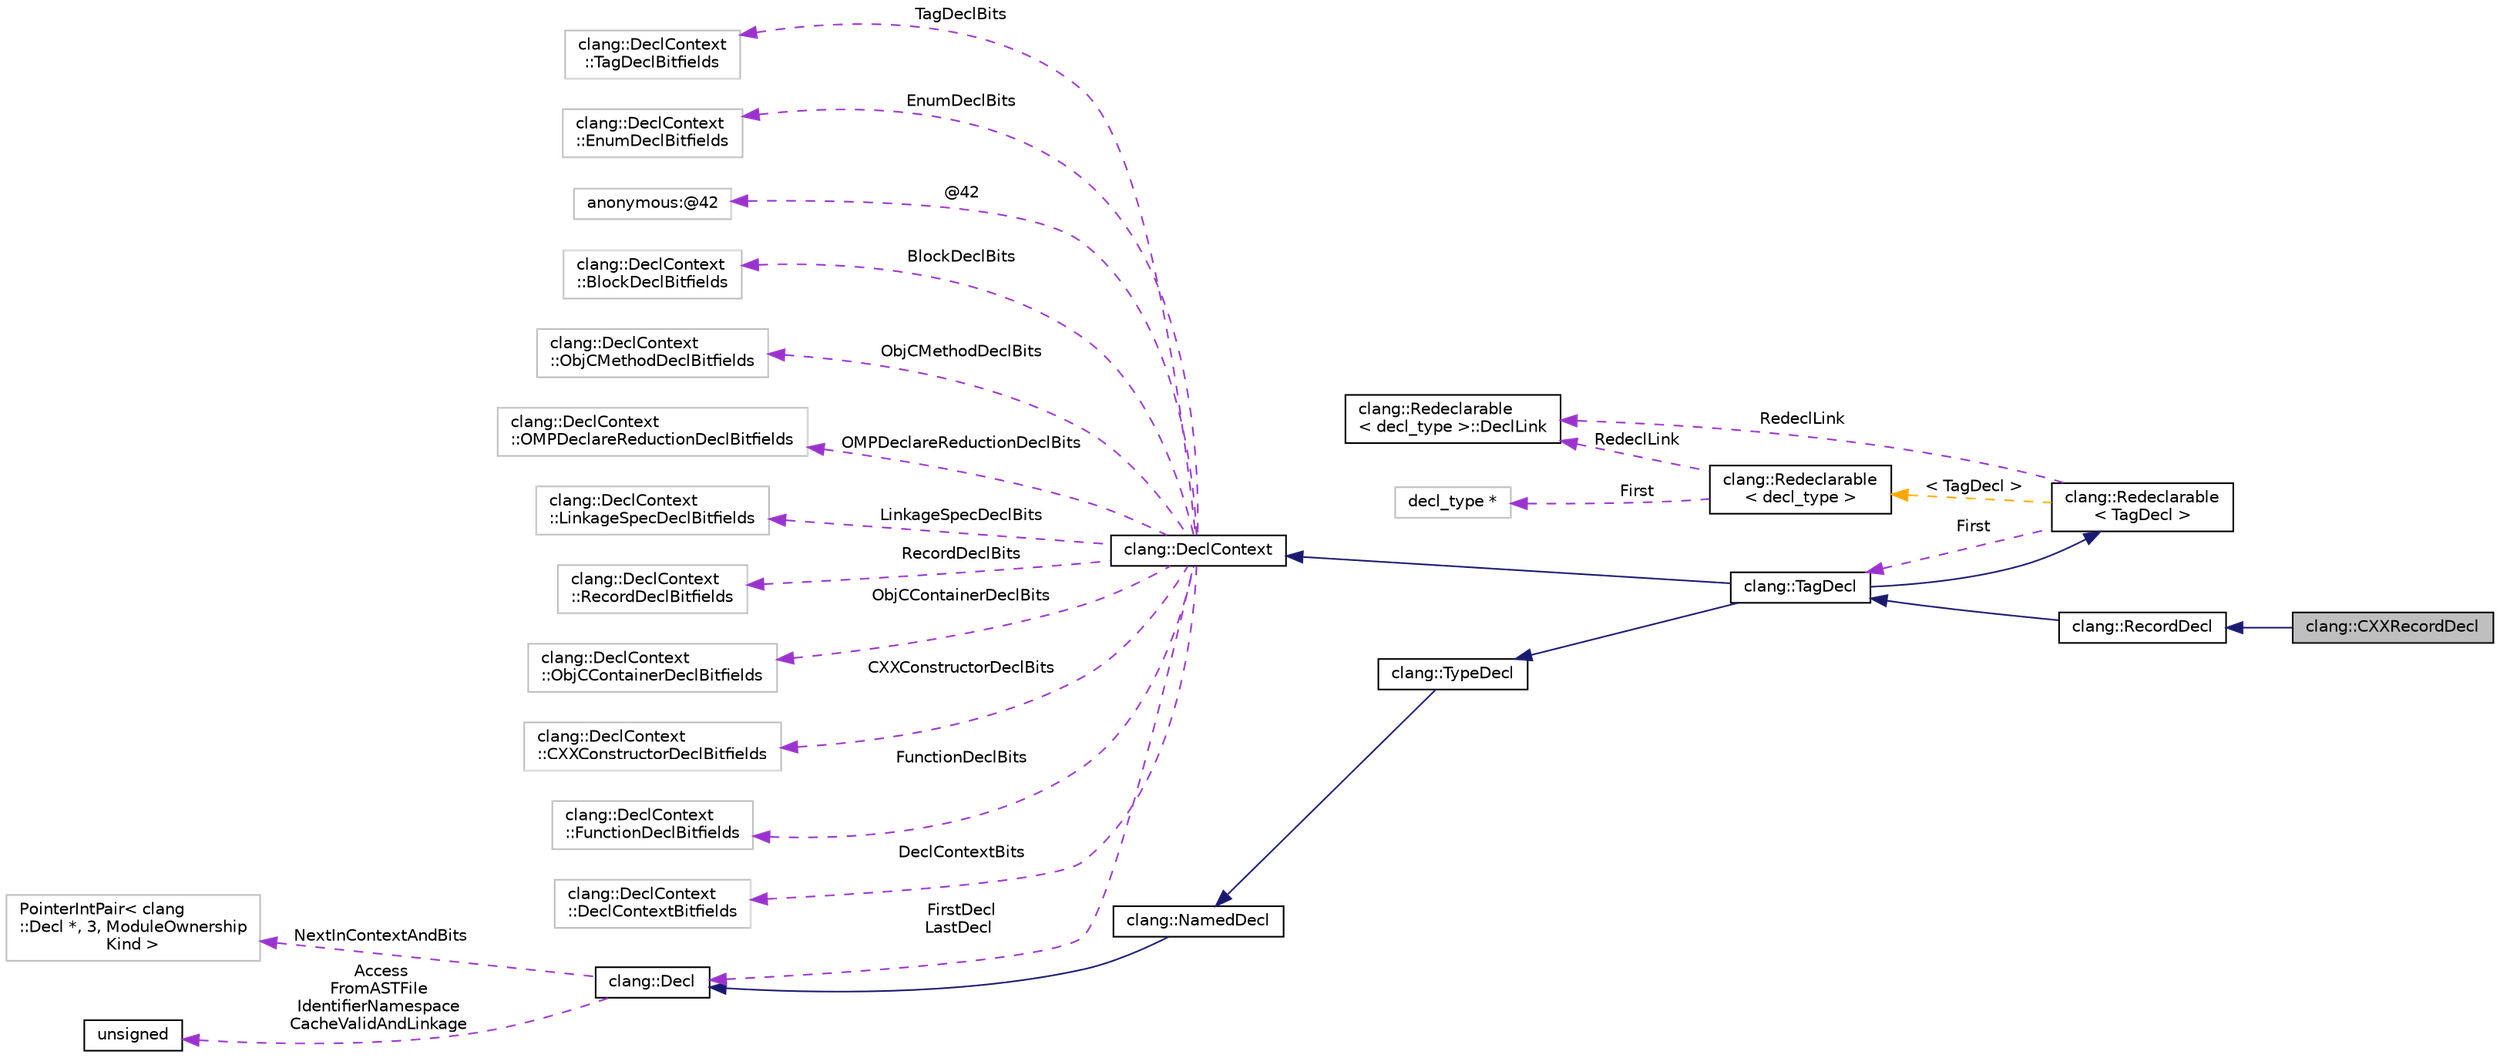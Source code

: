 digraph "clang::CXXRecordDecl"
{
 // LATEX_PDF_SIZE
  bgcolor="transparent";
  edge [fontname="Helvetica",fontsize="10",labelfontname="Helvetica",labelfontsize="10"];
  node [fontname="Helvetica",fontsize="10",shape=record];
  rankdir="LR";
  Node1 [label="clang::CXXRecordDecl",height=0.2,width=0.4,color="black", fillcolor="grey75", style="filled", fontcolor="black",tooltip="Represents a C++ struct/union/class."];
  Node2 -> Node1 [dir="back",color="midnightblue",fontsize="10",style="solid",fontname="Helvetica"];
  Node2 [label="clang::RecordDecl",height=0.2,width=0.4,color="black",URL="$classclang_1_1RecordDecl.html",tooltip="Represents a struct/union/class."];
  Node3 -> Node2 [dir="back",color="midnightblue",fontsize="10",style="solid",fontname="Helvetica"];
  Node3 [label="clang::TagDecl",height=0.2,width=0.4,color="black",URL="$classclang_1_1TagDecl.html",tooltip="Represents the declaration of a struct/union/class/enum."];
  Node4 -> Node3 [dir="back",color="midnightblue",fontsize="10",style="solid",fontname="Helvetica"];
  Node4 [label="clang::TypeDecl",height=0.2,width=0.4,color="black",URL="$classclang_1_1TypeDecl.html",tooltip="Represents a declaration of a type."];
  Node5 -> Node4 [dir="back",color="midnightblue",fontsize="10",style="solid",fontname="Helvetica"];
  Node5 [label="clang::NamedDecl",height=0.2,width=0.4,color="black",URL="$classclang_1_1NamedDecl.html",tooltip="This represents a decl that may have a name."];
  Node6 -> Node5 [dir="back",color="midnightblue",fontsize="10",style="solid",fontname="Helvetica"];
  Node6 [label="clang::Decl",height=0.2,width=0.4,color="black",URL="$classclang_1_1Decl.html",tooltip="Decl - This represents one declaration (or definition), e.g."];
  Node7 -> Node6 [dir="back",color="darkorchid3",fontsize="10",style="dashed",label=" NextInContextAndBits" ,fontname="Helvetica"];
  Node7 [label="PointerIntPair\< clang\l::Decl *, 3, ModuleOwnership\lKind \>",height=0.2,width=0.4,color="grey75",tooltip=" "];
  Node8 -> Node6 [dir="back",color="darkorchid3",fontsize="10",style="dashed",label=" Access\nFromASTFile\nIdentifierNamespace\nCacheValidAndLinkage" ,fontname="Helvetica"];
  Node8 [label="unsigned",height=0.2,width=0.4,color="black",URL="$classunsigned.html",tooltip=" "];
  Node9 -> Node3 [dir="back",color="midnightblue",fontsize="10",style="solid",fontname="Helvetica"];
  Node9 [label="clang::DeclContext",height=0.2,width=0.4,color="black",URL="$classclang_1_1DeclContext.html",tooltip="DeclContext - This is used only as base class of specific decl types that can act as declaration cont..."];
  Node10 -> Node9 [dir="back",color="darkorchid3",fontsize="10",style="dashed",label=" TagDeclBits" ,fontname="Helvetica"];
  Node10 [label="clang::DeclContext\l::TagDeclBitfields",height=0.2,width=0.4,color="grey75",tooltip="Stores the bits used by TagDecl."];
  Node11 -> Node9 [dir="back",color="darkorchid3",fontsize="10",style="dashed",label=" EnumDeclBits" ,fontname="Helvetica"];
  Node11 [label="clang::DeclContext\l::EnumDeclBitfields",height=0.2,width=0.4,color="grey75",tooltip="Stores the bits used by EnumDecl."];
  Node12 -> Node9 [dir="back",color="darkorchid3",fontsize="10",style="dashed",label=" @42" ,fontname="Helvetica"];
  Node12 [label="anonymous:@42",height=0.2,width=0.4,color="grey75",tooltip=" "];
  Node13 -> Node9 [dir="back",color="darkorchid3",fontsize="10",style="dashed",label=" BlockDeclBits" ,fontname="Helvetica"];
  Node13 [label="clang::DeclContext\l::BlockDeclBitfields",height=0.2,width=0.4,color="grey75",tooltip="Stores the bits used by BlockDecl."];
  Node14 -> Node9 [dir="back",color="darkorchid3",fontsize="10",style="dashed",label=" ObjCMethodDeclBits" ,fontname="Helvetica"];
  Node14 [label="clang::DeclContext\l::ObjCMethodDeclBitfields",height=0.2,width=0.4,color="grey75",tooltip="Stores the bits used by ObjCMethodDecl."];
  Node15 -> Node9 [dir="back",color="darkorchid3",fontsize="10",style="dashed",label=" OMPDeclareReductionDeclBits" ,fontname="Helvetica"];
  Node15 [label="clang::DeclContext\l::OMPDeclareReductionDeclBitfields",height=0.2,width=0.4,color="grey75",tooltip="Stores the bits used by OMPDeclareReductionDecl."];
  Node16 -> Node9 [dir="back",color="darkorchid3",fontsize="10",style="dashed",label=" LinkageSpecDeclBits" ,fontname="Helvetica"];
  Node16 [label="clang::DeclContext\l::LinkageSpecDeclBitfields",height=0.2,width=0.4,color="grey75",tooltip="Stores the bits used by LinkageSpecDecl."];
  Node17 -> Node9 [dir="back",color="darkorchid3",fontsize="10",style="dashed",label=" RecordDeclBits" ,fontname="Helvetica"];
  Node17 [label="clang::DeclContext\l::RecordDeclBitfields",height=0.2,width=0.4,color="grey75",tooltip="Stores the bits used by RecordDecl."];
  Node18 -> Node9 [dir="back",color="darkorchid3",fontsize="10",style="dashed",label=" ObjCContainerDeclBits" ,fontname="Helvetica"];
  Node18 [label="clang::DeclContext\l::ObjCContainerDeclBitfields",height=0.2,width=0.4,color="grey75",tooltip="Stores the bits used by ObjCContainerDecl."];
  Node19 -> Node9 [dir="back",color="darkorchid3",fontsize="10",style="dashed",label=" CXXConstructorDeclBits" ,fontname="Helvetica"];
  Node19 [label="clang::DeclContext\l::CXXConstructorDeclBitfields",height=0.2,width=0.4,color="grey75",tooltip="Stores the bits used by CXXConstructorDecl."];
  Node20 -> Node9 [dir="back",color="darkorchid3",fontsize="10",style="dashed",label=" FunctionDeclBits" ,fontname="Helvetica"];
  Node20 [label="clang::DeclContext\l::FunctionDeclBitfields",height=0.2,width=0.4,color="grey75",tooltip="Stores the bits used by FunctionDecl."];
  Node21 -> Node9 [dir="back",color="darkorchid3",fontsize="10",style="dashed",label=" DeclContextBits" ,fontname="Helvetica"];
  Node21 [label="clang::DeclContext\l::DeclContextBitfields",height=0.2,width=0.4,color="grey75",tooltip="Stores the bits used by DeclContext."];
  Node6 -> Node9 [dir="back",color="darkorchid3",fontsize="10",style="dashed",label=" FirstDecl\nLastDecl" ,fontname="Helvetica"];
  Node22 -> Node3 [dir="back",color="midnightblue",fontsize="10",style="solid",fontname="Helvetica"];
  Node22 [label="clang::Redeclarable\l\< TagDecl \>",height=0.2,width=0.4,color="black",URL="$classclang_1_1Redeclarable.html",tooltip=" "];
  Node3 -> Node22 [dir="back",color="darkorchid3",fontsize="10",style="dashed",label=" First" ,fontname="Helvetica"];
  Node23 -> Node22 [dir="back",color="darkorchid3",fontsize="10",style="dashed",label=" RedeclLink" ,fontname="Helvetica"];
  Node23 [label="clang::Redeclarable\l\< decl_type \>::DeclLink",height=0.2,width=0.4,color="black",URL="$classclang_1_1Redeclarable_1_1DeclLink.html",tooltip=" "];
  Node24 -> Node22 [dir="back",color="orange",fontsize="10",style="dashed",label=" \< TagDecl \>" ,fontname="Helvetica"];
  Node24 [label="clang::Redeclarable\l\< decl_type \>",height=0.2,width=0.4,color="black",URL="$classclang_1_1Redeclarable.html",tooltip="Provides common interface for the Decls that can be redeclared."];
  Node23 -> Node24 [dir="back",color="darkorchid3",fontsize="10",style="dashed",label=" RedeclLink" ,fontname="Helvetica"];
  Node25 -> Node24 [dir="back",color="darkorchid3",fontsize="10",style="dashed",label=" First" ,fontname="Helvetica"];
  Node25 [label="decl_type *",height=0.2,width=0.4,color="grey75",tooltip=" "];
}
